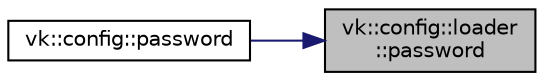 digraph "vk::config::loader::password"
{
 // LATEX_PDF_SIZE
  edge [fontname="Helvetica",fontsize="10",labelfontname="Helvetica",labelfontsize="10"];
  node [fontname="Helvetica",fontsize="10",shape=record];
  rankdir="RL";
  Node1 [label="vk::config::loader\l::password",height=0.2,width=0.4,color="black", fillcolor="grey75", style="filled", fontcolor="black",tooltip=" "];
  Node1 -> Node2 [dir="back",color="midnightblue",fontsize="10",style="solid",fontname="Helvetica"];
  Node2 [label="vk::config::password",height=0.2,width=0.4,color="black", fillcolor="white", style="filled",URL="$namespacevk_1_1config.html#aa074dc913d83634a3f0843a2b1d02837",tooltip=" "];
}
